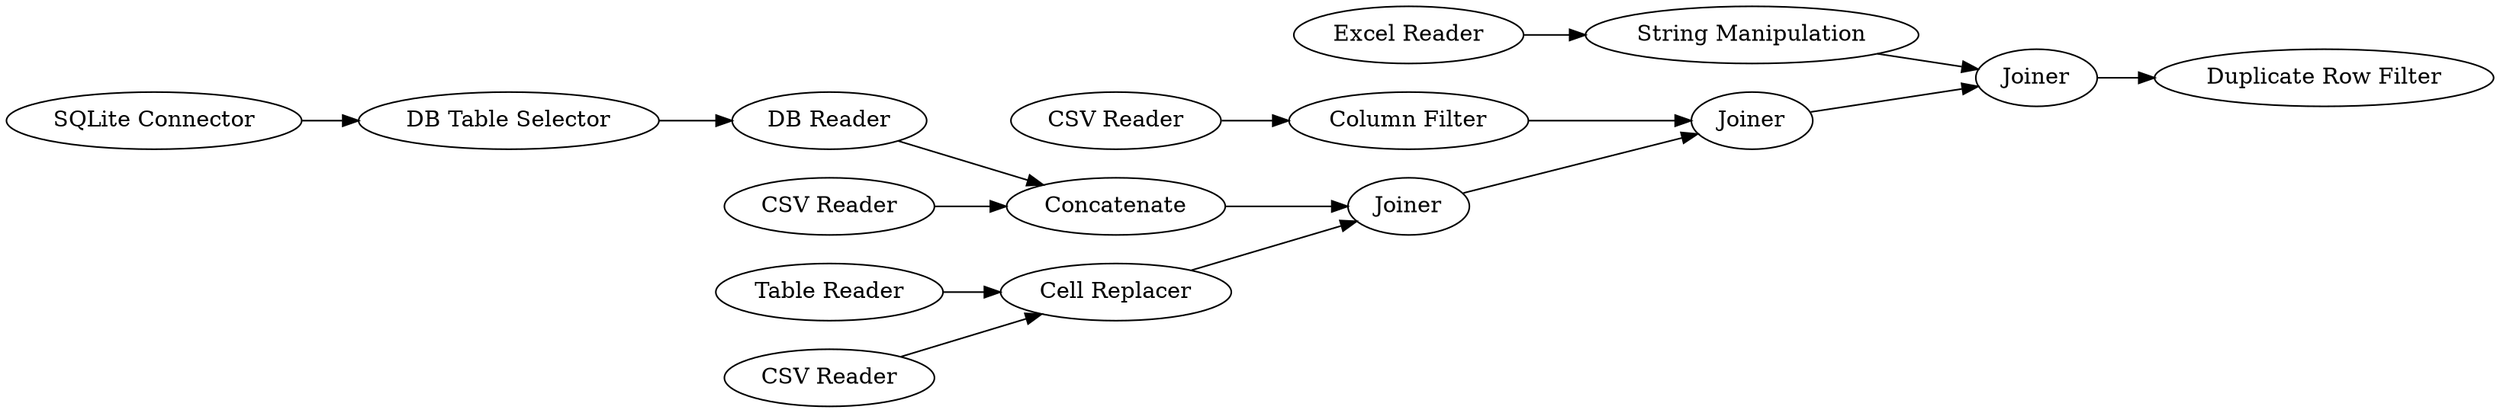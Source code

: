digraph {
	129 [label="Cell Replacer"]
	143 [label=Concatenate]
	144 [label=Joiner]
	145 [label=Joiner]
	146 [label=Joiner]
	234 [label="Table Reader"]
	240 [label="String Manipulation"]
	246 [label="SQLite Connector"]
	247 [label="DB Reader"]
	248 [label="DB Table Selector"]
	249 [label="Duplicate Row Filter"]
	252 [label="Column Filter"]
	253 [label="CSV Reader"]
	254 [label="CSV Reader"]
	255 [label="CSV Reader"]
	256 [label="Excel Reader"]
	129 -> 145
	143 -> 145
	144 -> 146
	145 -> 144
	146 -> 249
	234 -> 129
	240 -> 146
	246 -> 248
	247 -> 143
	248 -> 247
	252 -> 144
	253 -> 143
	254 -> 129
	255 -> 252
	256 -> 240
	rankdir=LR
}
